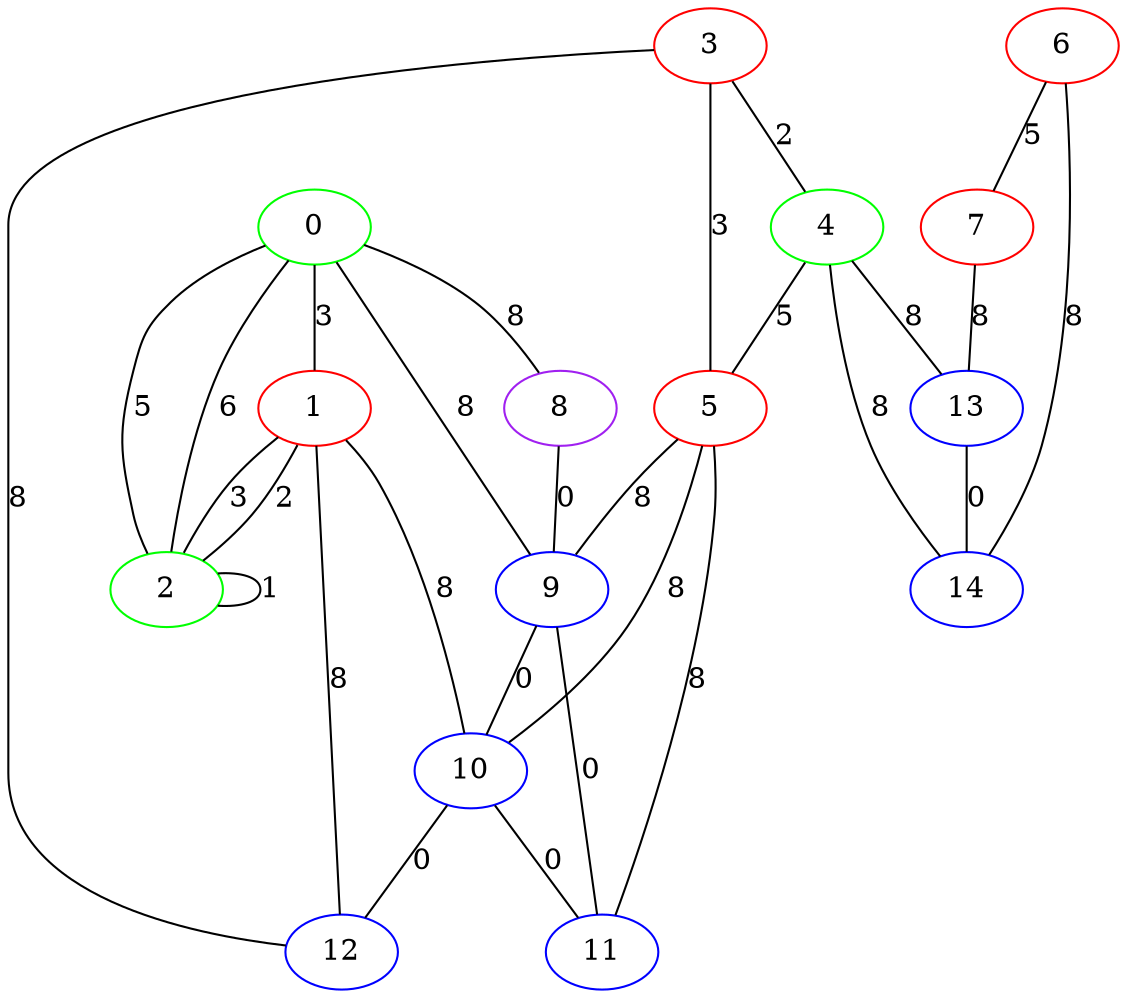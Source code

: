graph "" {
0 [color=green, weight=2];
1 [color=red, weight=1];
2 [color=green, weight=2];
3 [color=red, weight=1];
4 [color=green, weight=2];
5 [color=red, weight=1];
6 [color=red, weight=1];
7 [color=red, weight=1];
8 [color=purple, weight=4];
9 [color=blue, weight=3];
10 [color=blue, weight=3];
11 [color=blue, weight=3];
12 [color=blue, weight=3];
13 [color=blue, weight=3];
14 [color=blue, weight=3];
0 -- 8  [key=0, label=8];
0 -- 1  [key=0, label=3];
0 -- 2  [key=0, label=5];
0 -- 2  [key=1, label=6];
0 -- 9  [key=0, label=8];
1 -- 2  [key=0, label=2];
1 -- 2  [key=1, label=3];
1 -- 12  [key=0, label=8];
1 -- 10  [key=0, label=8];
2 -- 2  [key=0, label=1];
3 -- 12  [key=0, label=8];
3 -- 4  [key=0, label=2];
3 -- 5  [key=0, label=3];
4 -- 5  [key=0, label=5];
4 -- 14  [key=0, label=8];
4 -- 13  [key=0, label=8];
5 -- 11  [key=0, label=8];
5 -- 9  [key=0, label=8];
5 -- 10  [key=0, label=8];
6 -- 14  [key=0, label=8];
6 -- 7  [key=0, label=5];
7 -- 13  [key=0, label=8];
8 -- 9  [key=0, label=0];
9 -- 10  [key=0, label=0];
9 -- 11  [key=0, label=0];
10 -- 11  [key=0, label=0];
10 -- 12  [key=0, label=0];
13 -- 14  [key=0, label=0];
}
